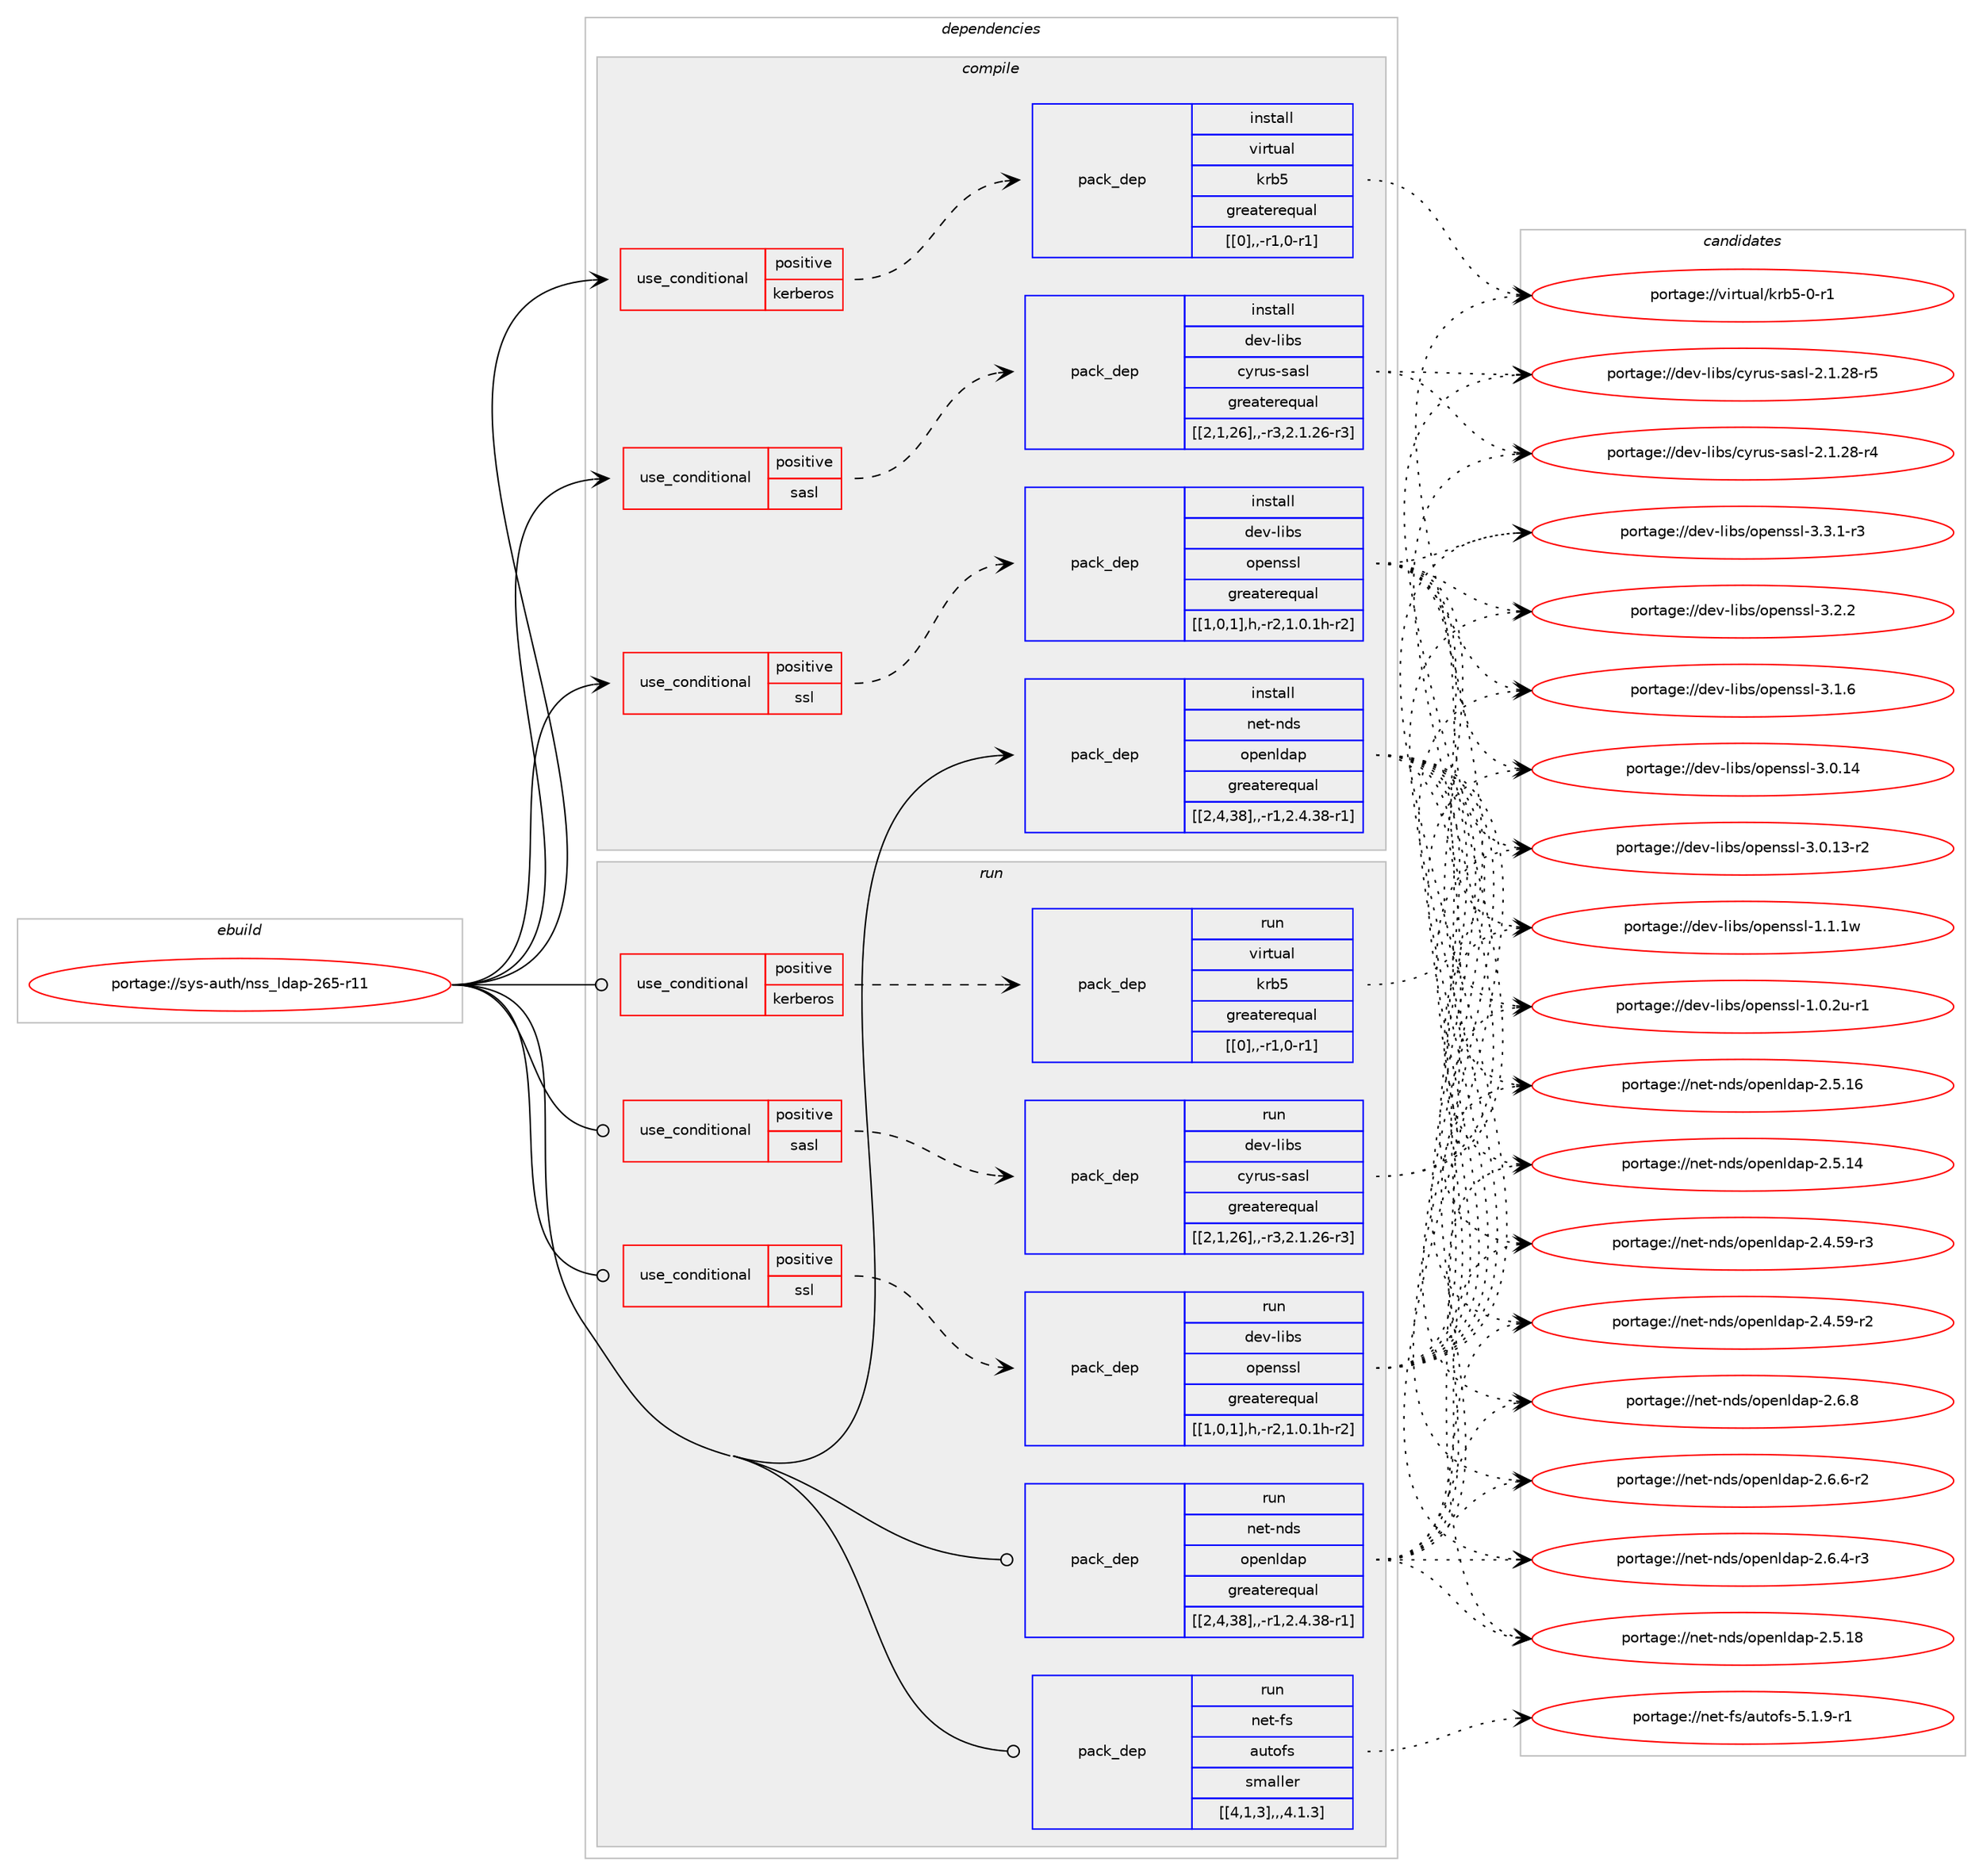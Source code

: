 digraph prolog {

# *************
# Graph options
# *************

newrank=true;
concentrate=true;
compound=true;
graph [rankdir=LR,fontname=Helvetica,fontsize=10,ranksep=1.5];#, ranksep=2.5, nodesep=0.2];
edge  [arrowhead=vee];
node  [fontname=Helvetica,fontsize=10];

# **********
# The ebuild
# **********

subgraph cluster_leftcol {
color=gray;
label=<<i>ebuild</i>>;
id [label="portage://sys-auth/nss_ldap-265-r11", color=red, width=4, href="../sys-auth/nss_ldap-265-r11.svg"];
}

# ****************
# The dependencies
# ****************

subgraph cluster_midcol {
color=gray;
label=<<i>dependencies</i>>;
subgraph cluster_compile {
fillcolor="#eeeeee";
style=filled;
label=<<i>compile</i>>;
subgraph cond117451 {
dependency443738 [label=<<TABLE BORDER="0" CELLBORDER="1" CELLSPACING="0" CELLPADDING="4"><TR><TD ROWSPAN="3" CELLPADDING="10">use_conditional</TD></TR><TR><TD>positive</TD></TR><TR><TD>kerberos</TD></TR></TABLE>>, shape=none, color=red];
subgraph pack323219 {
dependency443739 [label=<<TABLE BORDER="0" CELLBORDER="1" CELLSPACING="0" CELLPADDING="4" WIDTH="220"><TR><TD ROWSPAN="6" CELLPADDING="30">pack_dep</TD></TR><TR><TD WIDTH="110">install</TD></TR><TR><TD>virtual</TD></TR><TR><TD>krb5</TD></TR><TR><TD>greaterequal</TD></TR><TR><TD>[[0],,-r1,0-r1]</TD></TR></TABLE>>, shape=none, color=blue];
}
dependency443738:e -> dependency443739:w [weight=20,style="dashed",arrowhead="vee"];
}
id:e -> dependency443738:w [weight=20,style="solid",arrowhead="vee"];
subgraph cond117452 {
dependency443740 [label=<<TABLE BORDER="0" CELLBORDER="1" CELLSPACING="0" CELLPADDING="4"><TR><TD ROWSPAN="3" CELLPADDING="10">use_conditional</TD></TR><TR><TD>positive</TD></TR><TR><TD>sasl</TD></TR></TABLE>>, shape=none, color=red];
subgraph pack323220 {
dependency443741 [label=<<TABLE BORDER="0" CELLBORDER="1" CELLSPACING="0" CELLPADDING="4" WIDTH="220"><TR><TD ROWSPAN="6" CELLPADDING="30">pack_dep</TD></TR><TR><TD WIDTH="110">install</TD></TR><TR><TD>dev-libs</TD></TR><TR><TD>cyrus-sasl</TD></TR><TR><TD>greaterequal</TD></TR><TR><TD>[[2,1,26],,-r3,2.1.26-r3]</TD></TR></TABLE>>, shape=none, color=blue];
}
dependency443740:e -> dependency443741:w [weight=20,style="dashed",arrowhead="vee"];
}
id:e -> dependency443740:w [weight=20,style="solid",arrowhead="vee"];
subgraph cond117453 {
dependency443742 [label=<<TABLE BORDER="0" CELLBORDER="1" CELLSPACING="0" CELLPADDING="4"><TR><TD ROWSPAN="3" CELLPADDING="10">use_conditional</TD></TR><TR><TD>positive</TD></TR><TR><TD>ssl</TD></TR></TABLE>>, shape=none, color=red];
subgraph pack323221 {
dependency443743 [label=<<TABLE BORDER="0" CELLBORDER="1" CELLSPACING="0" CELLPADDING="4" WIDTH="220"><TR><TD ROWSPAN="6" CELLPADDING="30">pack_dep</TD></TR><TR><TD WIDTH="110">install</TD></TR><TR><TD>dev-libs</TD></TR><TR><TD>openssl</TD></TR><TR><TD>greaterequal</TD></TR><TR><TD>[[1,0,1],h,-r2,1.0.1h-r2]</TD></TR></TABLE>>, shape=none, color=blue];
}
dependency443742:e -> dependency443743:w [weight=20,style="dashed",arrowhead="vee"];
}
id:e -> dependency443742:w [weight=20,style="solid",arrowhead="vee"];
subgraph pack323222 {
dependency443744 [label=<<TABLE BORDER="0" CELLBORDER="1" CELLSPACING="0" CELLPADDING="4" WIDTH="220"><TR><TD ROWSPAN="6" CELLPADDING="30">pack_dep</TD></TR><TR><TD WIDTH="110">install</TD></TR><TR><TD>net-nds</TD></TR><TR><TD>openldap</TD></TR><TR><TD>greaterequal</TD></TR><TR><TD>[[2,4,38],,-r1,2.4.38-r1]</TD></TR></TABLE>>, shape=none, color=blue];
}
id:e -> dependency443744:w [weight=20,style="solid",arrowhead="vee"];
}
subgraph cluster_compileandrun {
fillcolor="#eeeeee";
style=filled;
label=<<i>compile and run</i>>;
}
subgraph cluster_run {
fillcolor="#eeeeee";
style=filled;
label=<<i>run</i>>;
subgraph cond117454 {
dependency443745 [label=<<TABLE BORDER="0" CELLBORDER="1" CELLSPACING="0" CELLPADDING="4"><TR><TD ROWSPAN="3" CELLPADDING="10">use_conditional</TD></TR><TR><TD>positive</TD></TR><TR><TD>kerberos</TD></TR></TABLE>>, shape=none, color=red];
subgraph pack323223 {
dependency443746 [label=<<TABLE BORDER="0" CELLBORDER="1" CELLSPACING="0" CELLPADDING="4" WIDTH="220"><TR><TD ROWSPAN="6" CELLPADDING="30">pack_dep</TD></TR><TR><TD WIDTH="110">run</TD></TR><TR><TD>virtual</TD></TR><TR><TD>krb5</TD></TR><TR><TD>greaterequal</TD></TR><TR><TD>[[0],,-r1,0-r1]</TD></TR></TABLE>>, shape=none, color=blue];
}
dependency443745:e -> dependency443746:w [weight=20,style="dashed",arrowhead="vee"];
}
id:e -> dependency443745:w [weight=20,style="solid",arrowhead="odot"];
subgraph cond117455 {
dependency443747 [label=<<TABLE BORDER="0" CELLBORDER="1" CELLSPACING="0" CELLPADDING="4"><TR><TD ROWSPAN="3" CELLPADDING="10">use_conditional</TD></TR><TR><TD>positive</TD></TR><TR><TD>sasl</TD></TR></TABLE>>, shape=none, color=red];
subgraph pack323224 {
dependency443748 [label=<<TABLE BORDER="0" CELLBORDER="1" CELLSPACING="0" CELLPADDING="4" WIDTH="220"><TR><TD ROWSPAN="6" CELLPADDING="30">pack_dep</TD></TR><TR><TD WIDTH="110">run</TD></TR><TR><TD>dev-libs</TD></TR><TR><TD>cyrus-sasl</TD></TR><TR><TD>greaterequal</TD></TR><TR><TD>[[2,1,26],,-r3,2.1.26-r3]</TD></TR></TABLE>>, shape=none, color=blue];
}
dependency443747:e -> dependency443748:w [weight=20,style="dashed",arrowhead="vee"];
}
id:e -> dependency443747:w [weight=20,style="solid",arrowhead="odot"];
subgraph cond117456 {
dependency443749 [label=<<TABLE BORDER="0" CELLBORDER="1" CELLSPACING="0" CELLPADDING="4"><TR><TD ROWSPAN="3" CELLPADDING="10">use_conditional</TD></TR><TR><TD>positive</TD></TR><TR><TD>ssl</TD></TR></TABLE>>, shape=none, color=red];
subgraph pack323225 {
dependency443750 [label=<<TABLE BORDER="0" CELLBORDER="1" CELLSPACING="0" CELLPADDING="4" WIDTH="220"><TR><TD ROWSPAN="6" CELLPADDING="30">pack_dep</TD></TR><TR><TD WIDTH="110">run</TD></TR><TR><TD>dev-libs</TD></TR><TR><TD>openssl</TD></TR><TR><TD>greaterequal</TD></TR><TR><TD>[[1,0,1],h,-r2,1.0.1h-r2]</TD></TR></TABLE>>, shape=none, color=blue];
}
dependency443749:e -> dependency443750:w [weight=20,style="dashed",arrowhead="vee"];
}
id:e -> dependency443749:w [weight=20,style="solid",arrowhead="odot"];
subgraph pack323226 {
dependency443751 [label=<<TABLE BORDER="0" CELLBORDER="1" CELLSPACING="0" CELLPADDING="4" WIDTH="220"><TR><TD ROWSPAN="6" CELLPADDING="30">pack_dep</TD></TR><TR><TD WIDTH="110">run</TD></TR><TR><TD>net-nds</TD></TR><TR><TD>openldap</TD></TR><TR><TD>greaterequal</TD></TR><TR><TD>[[2,4,38],,-r1,2.4.38-r1]</TD></TR></TABLE>>, shape=none, color=blue];
}
id:e -> dependency443751:w [weight=20,style="solid",arrowhead="odot"];
subgraph pack323227 {
dependency443752 [label=<<TABLE BORDER="0" CELLBORDER="1" CELLSPACING="0" CELLPADDING="4" WIDTH="220"><TR><TD ROWSPAN="6" CELLPADDING="30">pack_dep</TD></TR><TR><TD WIDTH="110">run</TD></TR><TR><TD>net-fs</TD></TR><TR><TD>autofs</TD></TR><TR><TD>smaller</TD></TR><TR><TD>[[4,1,3],,,4.1.3]</TD></TR></TABLE>>, shape=none, color=blue];
}
id:e -> dependency443752:w [weight=20,style="solid",arrowhead="odot"];
}
}

# **************
# The candidates
# **************

subgraph cluster_choices {
rank=same;
color=gray;
label=<<i>candidates</i>>;

subgraph choice323219 {
color=black;
nodesep=1;
choice1181051141161179710847107114985345484511449 [label="portage://virtual/krb5-0-r1", color=red, width=4,href="../virtual/krb5-0-r1.svg"];
dependency443739:e -> choice1181051141161179710847107114985345484511449:w [style=dotted,weight="100"];
}
subgraph choice323220 {
color=black;
nodesep=1;
choice100101118451081059811547991211141171154511597115108455046494650564511453 [label="portage://dev-libs/cyrus-sasl-2.1.28-r5", color=red, width=4,href="../dev-libs/cyrus-sasl-2.1.28-r5.svg"];
choice100101118451081059811547991211141171154511597115108455046494650564511452 [label="portage://dev-libs/cyrus-sasl-2.1.28-r4", color=red, width=4,href="../dev-libs/cyrus-sasl-2.1.28-r4.svg"];
dependency443741:e -> choice100101118451081059811547991211141171154511597115108455046494650564511453:w [style=dotted,weight="100"];
dependency443741:e -> choice100101118451081059811547991211141171154511597115108455046494650564511452:w [style=dotted,weight="100"];
}
subgraph choice323221 {
color=black;
nodesep=1;
choice1001011184510810598115471111121011101151151084551465146494511451 [label="portage://dev-libs/openssl-3.3.1-r3", color=red, width=4,href="../dev-libs/openssl-3.3.1-r3.svg"];
choice100101118451081059811547111112101110115115108455146504650 [label="portage://dev-libs/openssl-3.2.2", color=red, width=4,href="../dev-libs/openssl-3.2.2.svg"];
choice100101118451081059811547111112101110115115108455146494654 [label="portage://dev-libs/openssl-3.1.6", color=red, width=4,href="../dev-libs/openssl-3.1.6.svg"];
choice10010111845108105981154711111210111011511510845514648464952 [label="portage://dev-libs/openssl-3.0.14", color=red, width=4,href="../dev-libs/openssl-3.0.14.svg"];
choice100101118451081059811547111112101110115115108455146484649514511450 [label="portage://dev-libs/openssl-3.0.13-r2", color=red, width=4,href="../dev-libs/openssl-3.0.13-r2.svg"];
choice100101118451081059811547111112101110115115108454946494649119 [label="portage://dev-libs/openssl-1.1.1w", color=red, width=4,href="../dev-libs/openssl-1.1.1w.svg"];
choice1001011184510810598115471111121011101151151084549464846501174511449 [label="portage://dev-libs/openssl-1.0.2u-r1", color=red, width=4,href="../dev-libs/openssl-1.0.2u-r1.svg"];
dependency443743:e -> choice1001011184510810598115471111121011101151151084551465146494511451:w [style=dotted,weight="100"];
dependency443743:e -> choice100101118451081059811547111112101110115115108455146504650:w [style=dotted,weight="100"];
dependency443743:e -> choice100101118451081059811547111112101110115115108455146494654:w [style=dotted,weight="100"];
dependency443743:e -> choice10010111845108105981154711111210111011511510845514648464952:w [style=dotted,weight="100"];
dependency443743:e -> choice100101118451081059811547111112101110115115108455146484649514511450:w [style=dotted,weight="100"];
dependency443743:e -> choice100101118451081059811547111112101110115115108454946494649119:w [style=dotted,weight="100"];
dependency443743:e -> choice1001011184510810598115471111121011101151151084549464846501174511449:w [style=dotted,weight="100"];
}
subgraph choice323222 {
color=black;
nodesep=1;
choice110101116451101001154711111210111010810097112455046544656 [label="portage://net-nds/openldap-2.6.8", color=red, width=4,href="../net-nds/openldap-2.6.8.svg"];
choice1101011164511010011547111112101110108100971124550465446544511450 [label="portage://net-nds/openldap-2.6.6-r2", color=red, width=4,href="../net-nds/openldap-2.6.6-r2.svg"];
choice1101011164511010011547111112101110108100971124550465446524511451 [label="portage://net-nds/openldap-2.6.4-r3", color=red, width=4,href="../net-nds/openldap-2.6.4-r3.svg"];
choice11010111645110100115471111121011101081009711245504653464956 [label="portage://net-nds/openldap-2.5.18", color=red, width=4,href="../net-nds/openldap-2.5.18.svg"];
choice11010111645110100115471111121011101081009711245504653464954 [label="portage://net-nds/openldap-2.5.16", color=red, width=4,href="../net-nds/openldap-2.5.16.svg"];
choice11010111645110100115471111121011101081009711245504653464952 [label="portage://net-nds/openldap-2.5.14", color=red, width=4,href="../net-nds/openldap-2.5.14.svg"];
choice110101116451101001154711111210111010810097112455046524653574511451 [label="portage://net-nds/openldap-2.4.59-r3", color=red, width=4,href="../net-nds/openldap-2.4.59-r3.svg"];
choice110101116451101001154711111210111010810097112455046524653574511450 [label="portage://net-nds/openldap-2.4.59-r2", color=red, width=4,href="../net-nds/openldap-2.4.59-r2.svg"];
dependency443744:e -> choice110101116451101001154711111210111010810097112455046544656:w [style=dotted,weight="100"];
dependency443744:e -> choice1101011164511010011547111112101110108100971124550465446544511450:w [style=dotted,weight="100"];
dependency443744:e -> choice1101011164511010011547111112101110108100971124550465446524511451:w [style=dotted,weight="100"];
dependency443744:e -> choice11010111645110100115471111121011101081009711245504653464956:w [style=dotted,weight="100"];
dependency443744:e -> choice11010111645110100115471111121011101081009711245504653464954:w [style=dotted,weight="100"];
dependency443744:e -> choice11010111645110100115471111121011101081009711245504653464952:w [style=dotted,weight="100"];
dependency443744:e -> choice110101116451101001154711111210111010810097112455046524653574511451:w [style=dotted,weight="100"];
dependency443744:e -> choice110101116451101001154711111210111010810097112455046524653574511450:w [style=dotted,weight="100"];
}
subgraph choice323223 {
color=black;
nodesep=1;
choice1181051141161179710847107114985345484511449 [label="portage://virtual/krb5-0-r1", color=red, width=4,href="../virtual/krb5-0-r1.svg"];
dependency443746:e -> choice1181051141161179710847107114985345484511449:w [style=dotted,weight="100"];
}
subgraph choice323224 {
color=black;
nodesep=1;
choice100101118451081059811547991211141171154511597115108455046494650564511453 [label="portage://dev-libs/cyrus-sasl-2.1.28-r5", color=red, width=4,href="../dev-libs/cyrus-sasl-2.1.28-r5.svg"];
choice100101118451081059811547991211141171154511597115108455046494650564511452 [label="portage://dev-libs/cyrus-sasl-2.1.28-r4", color=red, width=4,href="../dev-libs/cyrus-sasl-2.1.28-r4.svg"];
dependency443748:e -> choice100101118451081059811547991211141171154511597115108455046494650564511453:w [style=dotted,weight="100"];
dependency443748:e -> choice100101118451081059811547991211141171154511597115108455046494650564511452:w [style=dotted,weight="100"];
}
subgraph choice323225 {
color=black;
nodesep=1;
choice1001011184510810598115471111121011101151151084551465146494511451 [label="portage://dev-libs/openssl-3.3.1-r3", color=red, width=4,href="../dev-libs/openssl-3.3.1-r3.svg"];
choice100101118451081059811547111112101110115115108455146504650 [label="portage://dev-libs/openssl-3.2.2", color=red, width=4,href="../dev-libs/openssl-3.2.2.svg"];
choice100101118451081059811547111112101110115115108455146494654 [label="portage://dev-libs/openssl-3.1.6", color=red, width=4,href="../dev-libs/openssl-3.1.6.svg"];
choice10010111845108105981154711111210111011511510845514648464952 [label="portage://dev-libs/openssl-3.0.14", color=red, width=4,href="../dev-libs/openssl-3.0.14.svg"];
choice100101118451081059811547111112101110115115108455146484649514511450 [label="portage://dev-libs/openssl-3.0.13-r2", color=red, width=4,href="../dev-libs/openssl-3.0.13-r2.svg"];
choice100101118451081059811547111112101110115115108454946494649119 [label="portage://dev-libs/openssl-1.1.1w", color=red, width=4,href="../dev-libs/openssl-1.1.1w.svg"];
choice1001011184510810598115471111121011101151151084549464846501174511449 [label="portage://dev-libs/openssl-1.0.2u-r1", color=red, width=4,href="../dev-libs/openssl-1.0.2u-r1.svg"];
dependency443750:e -> choice1001011184510810598115471111121011101151151084551465146494511451:w [style=dotted,weight="100"];
dependency443750:e -> choice100101118451081059811547111112101110115115108455146504650:w [style=dotted,weight="100"];
dependency443750:e -> choice100101118451081059811547111112101110115115108455146494654:w [style=dotted,weight="100"];
dependency443750:e -> choice10010111845108105981154711111210111011511510845514648464952:w [style=dotted,weight="100"];
dependency443750:e -> choice100101118451081059811547111112101110115115108455146484649514511450:w [style=dotted,weight="100"];
dependency443750:e -> choice100101118451081059811547111112101110115115108454946494649119:w [style=dotted,weight="100"];
dependency443750:e -> choice1001011184510810598115471111121011101151151084549464846501174511449:w [style=dotted,weight="100"];
}
subgraph choice323226 {
color=black;
nodesep=1;
choice110101116451101001154711111210111010810097112455046544656 [label="portage://net-nds/openldap-2.6.8", color=red, width=4,href="../net-nds/openldap-2.6.8.svg"];
choice1101011164511010011547111112101110108100971124550465446544511450 [label="portage://net-nds/openldap-2.6.6-r2", color=red, width=4,href="../net-nds/openldap-2.6.6-r2.svg"];
choice1101011164511010011547111112101110108100971124550465446524511451 [label="portage://net-nds/openldap-2.6.4-r3", color=red, width=4,href="../net-nds/openldap-2.6.4-r3.svg"];
choice11010111645110100115471111121011101081009711245504653464956 [label="portage://net-nds/openldap-2.5.18", color=red, width=4,href="../net-nds/openldap-2.5.18.svg"];
choice11010111645110100115471111121011101081009711245504653464954 [label="portage://net-nds/openldap-2.5.16", color=red, width=4,href="../net-nds/openldap-2.5.16.svg"];
choice11010111645110100115471111121011101081009711245504653464952 [label="portage://net-nds/openldap-2.5.14", color=red, width=4,href="../net-nds/openldap-2.5.14.svg"];
choice110101116451101001154711111210111010810097112455046524653574511451 [label="portage://net-nds/openldap-2.4.59-r3", color=red, width=4,href="../net-nds/openldap-2.4.59-r3.svg"];
choice110101116451101001154711111210111010810097112455046524653574511450 [label="portage://net-nds/openldap-2.4.59-r2", color=red, width=4,href="../net-nds/openldap-2.4.59-r2.svg"];
dependency443751:e -> choice110101116451101001154711111210111010810097112455046544656:w [style=dotted,weight="100"];
dependency443751:e -> choice1101011164511010011547111112101110108100971124550465446544511450:w [style=dotted,weight="100"];
dependency443751:e -> choice1101011164511010011547111112101110108100971124550465446524511451:w [style=dotted,weight="100"];
dependency443751:e -> choice11010111645110100115471111121011101081009711245504653464956:w [style=dotted,weight="100"];
dependency443751:e -> choice11010111645110100115471111121011101081009711245504653464954:w [style=dotted,weight="100"];
dependency443751:e -> choice11010111645110100115471111121011101081009711245504653464952:w [style=dotted,weight="100"];
dependency443751:e -> choice110101116451101001154711111210111010810097112455046524653574511451:w [style=dotted,weight="100"];
dependency443751:e -> choice110101116451101001154711111210111010810097112455046524653574511450:w [style=dotted,weight="100"];
}
subgraph choice323227 {
color=black;
nodesep=1;
choice1101011164510211547971171161111021154553464946574511449 [label="portage://net-fs/autofs-5.1.9-r1", color=red, width=4,href="../net-fs/autofs-5.1.9-r1.svg"];
dependency443752:e -> choice1101011164510211547971171161111021154553464946574511449:w [style=dotted,weight="100"];
}
}

}
